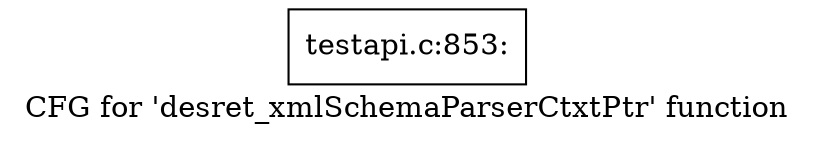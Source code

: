 digraph "CFG for 'desret_xmlSchemaParserCtxtPtr' function" {
	label="CFG for 'desret_xmlSchemaParserCtxtPtr' function";

	Node0x53526f0 [shape=record,label="{testapi.c:853:}"];
}
